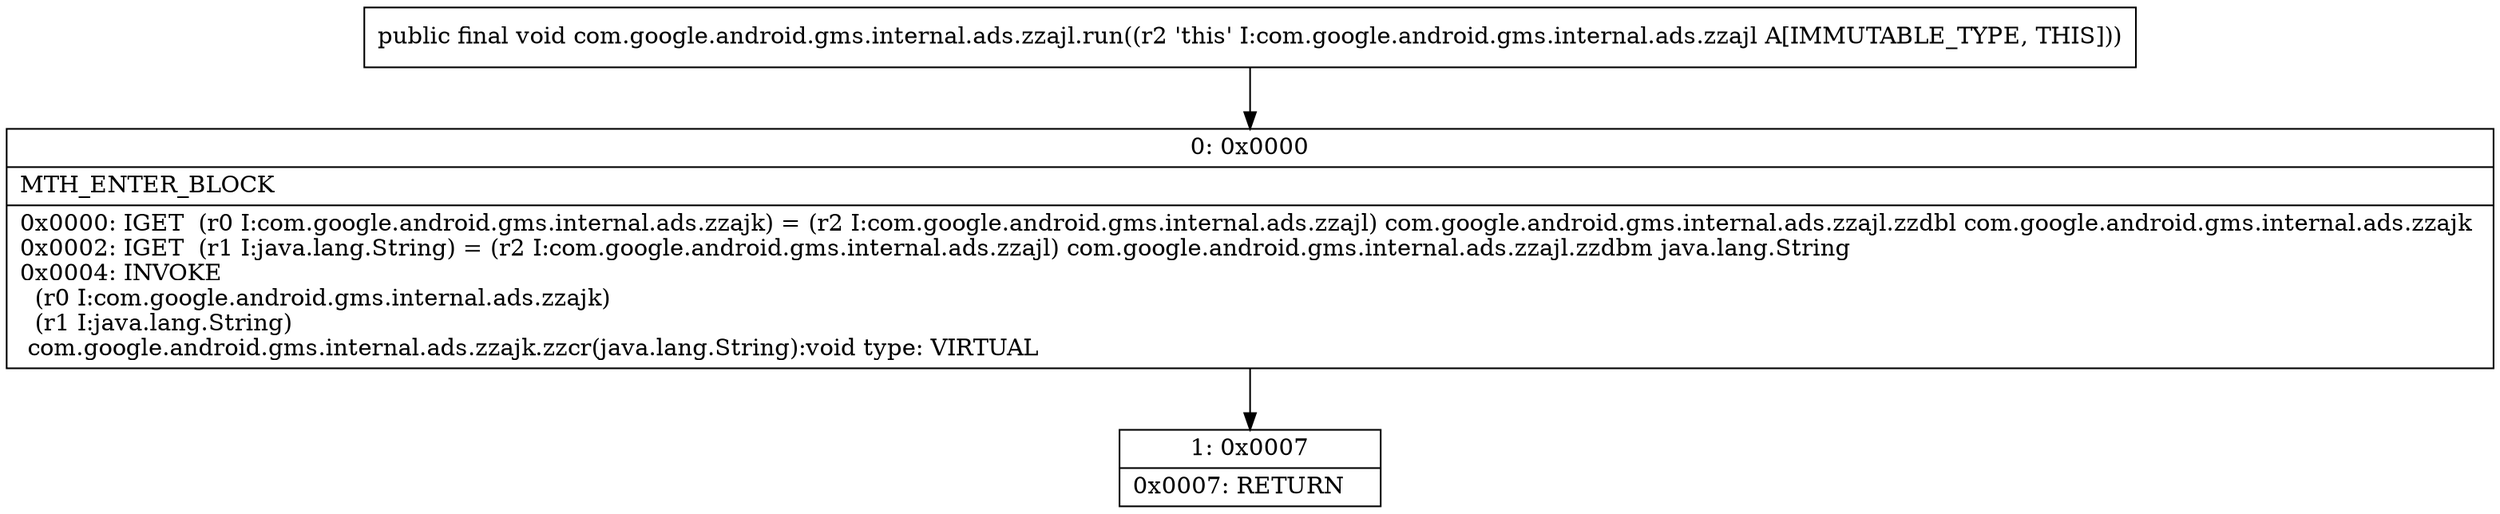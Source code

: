 digraph "CFG forcom.google.android.gms.internal.ads.zzajl.run()V" {
Node_0 [shape=record,label="{0\:\ 0x0000|MTH_ENTER_BLOCK\l|0x0000: IGET  (r0 I:com.google.android.gms.internal.ads.zzajk) = (r2 I:com.google.android.gms.internal.ads.zzajl) com.google.android.gms.internal.ads.zzajl.zzdbl com.google.android.gms.internal.ads.zzajk \l0x0002: IGET  (r1 I:java.lang.String) = (r2 I:com.google.android.gms.internal.ads.zzajl) com.google.android.gms.internal.ads.zzajl.zzdbm java.lang.String \l0x0004: INVOKE  \l  (r0 I:com.google.android.gms.internal.ads.zzajk)\l  (r1 I:java.lang.String)\l com.google.android.gms.internal.ads.zzajk.zzcr(java.lang.String):void type: VIRTUAL \l}"];
Node_1 [shape=record,label="{1\:\ 0x0007|0x0007: RETURN   \l}"];
MethodNode[shape=record,label="{public final void com.google.android.gms.internal.ads.zzajl.run((r2 'this' I:com.google.android.gms.internal.ads.zzajl A[IMMUTABLE_TYPE, THIS])) }"];
MethodNode -> Node_0;
Node_0 -> Node_1;
}

